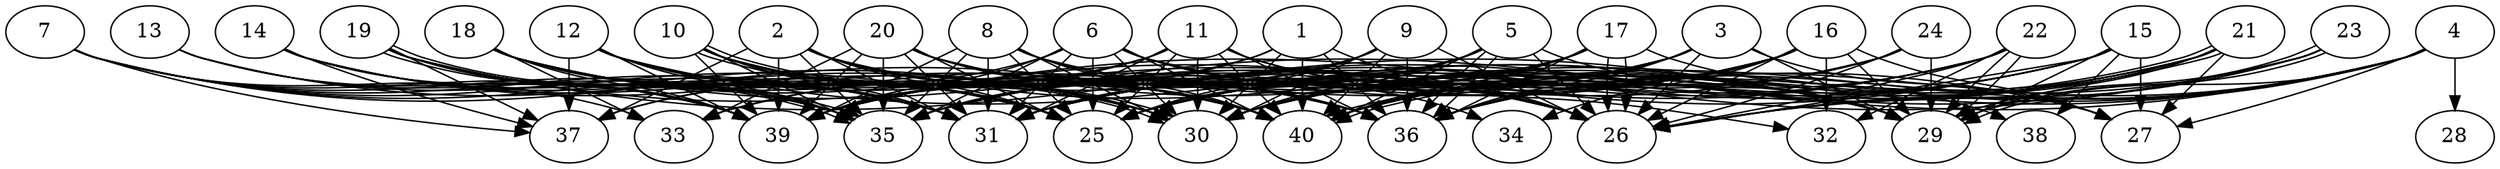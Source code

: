 // DAG automatically generated by daggen at Thu Oct  3 14:06:48 2019
// ./daggen --dot -n 40 --ccr 0.4 --fat 0.9 --regular 0.9 --density 0.9 --mindata 5242880 --maxdata 52428800 
digraph G {
  1 [size="19921920", alpha="0.07", expect_size="7968768"] 
  1 -> 26 [size ="7968768"]
  1 -> 30 [size ="7968768"]
  1 -> 33 [size ="7968768"]
  1 -> 35 [size ="7968768"]
  1 -> 36 [size ="7968768"]
  1 -> 40 [size ="7968768"]
  2 [size="68323840", alpha="0.13", expect_size="27329536"] 
  2 -> 25 [size ="27329536"]
  2 -> 26 [size ="27329536"]
  2 -> 29 [size ="27329536"]
  2 -> 30 [size ="27329536"]
  2 -> 31 [size ="27329536"]
  2 -> 35 [size ="27329536"]
  2 -> 36 [size ="27329536"]
  2 -> 37 [size ="27329536"]
  2 -> 39 [size ="27329536"]
  2 -> 40 [size ="27329536"]
  3 [size="13624320", alpha="0.17", expect_size="5449728"] 
  3 -> 26 [size ="5449728"]
  3 -> 27 [size ="5449728"]
  3 -> 29 [size ="5449728"]
  3 -> 30 [size ="5449728"]
  3 -> 31 [size ="5449728"]
  3 -> 33 [size ="5449728"]
  3 -> 35 [size ="5449728"]
  3 -> 36 [size ="5449728"]
  3 -> 40 [size ="5449728"]
  4 [size="98716160", alpha="0.14", expect_size="39486464"] 
  4 -> 25 [size ="39486464"]
  4 -> 26 [size ="39486464"]
  4 -> 27 [size ="39486464"]
  4 -> 28 [size ="39486464"]
  4 -> 29 [size ="39486464"]
  4 -> 30 [size ="39486464"]
  4 -> 35 [size ="39486464"]
  4 -> 36 [size ="39486464"]
  4 -> 40 [size ="39486464"]
  5 [size="79380480", alpha="0.05", expect_size="31752192"] 
  5 -> 25 [size ="31752192"]
  5 -> 26 [size ="31752192"]
  5 -> 29 [size ="31752192"]
  5 -> 30 [size ="31752192"]
  5 -> 31 [size ="31752192"]
  5 -> 35 [size ="31752192"]
  5 -> 36 [size ="31752192"]
  5 -> 36 [size ="31752192"]
  5 -> 39 [size ="31752192"]
  5 -> 40 [size ="31752192"]
  6 [size="111101440", alpha="0.05", expect_size="44440576"] 
  6 -> 25 [size ="44440576"]
  6 -> 26 [size ="44440576"]
  6 -> 27 [size ="44440576"]
  6 -> 30 [size ="44440576"]
  6 -> 31 [size ="44440576"]
  6 -> 34 [size ="44440576"]
  6 -> 35 [size ="44440576"]
  6 -> 37 [size ="44440576"]
  6 -> 39 [size ="44440576"]
  6 -> 40 [size ="44440576"]
  7 [size="67310080", alpha="0.20", expect_size="26924032"] 
  7 -> 25 [size ="26924032"]
  7 -> 30 [size ="26924032"]
  7 -> 31 [size ="26924032"]
  7 -> 33 [size ="26924032"]
  7 -> 35 [size ="26924032"]
  7 -> 37 [size ="26924032"]
  7 -> 39 [size ="26924032"]
  7 -> 40 [size ="26924032"]
  8 [size="125132800", alpha="0.13", expect_size="50053120"] 
  8 -> 25 [size ="50053120"]
  8 -> 29 [size ="50053120"]
  8 -> 30 [size ="50053120"]
  8 -> 31 [size ="50053120"]
  8 -> 35 [size ="50053120"]
  8 -> 36 [size ="50053120"]
  8 -> 39 [size ="50053120"]
  8 -> 40 [size ="50053120"]
  9 [size="92725760", alpha="0.09", expect_size="37090304"] 
  9 -> 25 [size ="37090304"]
  9 -> 26 [size ="37090304"]
  9 -> 30 [size ="37090304"]
  9 -> 31 [size ="37090304"]
  9 -> 35 [size ="37090304"]
  9 -> 36 [size ="37090304"]
  9 -> 40 [size ="37090304"]
  10 [size="66572800", alpha="0.11", expect_size="26629120"] 
  10 -> 25 [size ="26629120"]
  10 -> 30 [size ="26629120"]
  10 -> 30 [size ="26629120"]
  10 -> 31 [size ="26629120"]
  10 -> 35 [size ="26629120"]
  10 -> 36 [size ="26629120"]
  10 -> 39 [size ="26629120"]
  10 -> 40 [size ="26629120"]
  11 [size="112527360", alpha="0.00", expect_size="45010944"] 
  11 -> 25 [size ="45010944"]
  11 -> 26 [size ="45010944"]
  11 -> 30 [size ="45010944"]
  11 -> 31 [size ="45010944"]
  11 -> 32 [size ="45010944"]
  11 -> 36 [size ="45010944"]
  11 -> 37 [size ="45010944"]
  11 -> 39 [size ="45010944"]
  11 -> 40 [size ="45010944"]
  12 [size="33651200", alpha="0.16", expect_size="13460480"] 
  12 -> 25 [size ="13460480"]
  12 -> 29 [size ="13460480"]
  12 -> 30 [size ="13460480"]
  12 -> 31 [size ="13460480"]
  12 -> 35 [size ="13460480"]
  12 -> 36 [size ="13460480"]
  12 -> 37 [size ="13460480"]
  12 -> 39 [size ="13460480"]
  12 -> 40 [size ="13460480"]
  13 [size="109248000", alpha="0.08", expect_size="43699200"] 
  13 -> 30 [size ="43699200"]
  13 -> 31 [size ="43699200"]
  13 -> 35 [size ="43699200"]
  13 -> 39 [size ="43699200"]
  14 [size="94417920", alpha="0.20", expect_size="37767168"] 
  14 -> 25 [size ="37767168"]
  14 -> 30 [size ="37767168"]
  14 -> 31 [size ="37767168"]
  14 -> 37 [size ="37767168"]
  14 -> 39 [size ="37767168"]
  14 -> 40 [size ="37767168"]
  15 [size="56473600", alpha="0.01", expect_size="22589440"] 
  15 -> 25 [size ="22589440"]
  15 -> 26 [size ="22589440"]
  15 -> 27 [size ="22589440"]
  15 -> 29 [size ="22589440"]
  15 -> 30 [size ="22589440"]
  15 -> 31 [size ="22589440"]
  15 -> 38 [size ="22589440"]
  15 -> 39 [size ="22589440"]
  16 [size="86095360", alpha="0.12", expect_size="34438144"] 
  16 -> 25 [size ="34438144"]
  16 -> 26 [size ="34438144"]
  16 -> 27 [size ="34438144"]
  16 -> 29 [size ="34438144"]
  16 -> 30 [size ="34438144"]
  16 -> 31 [size ="34438144"]
  16 -> 32 [size ="34438144"]
  16 -> 34 [size ="34438144"]
  16 -> 35 [size ="34438144"]
  16 -> 36 [size ="34438144"]
  16 -> 39 [size ="34438144"]
  16 -> 40 [size ="34438144"]
  17 [size="116600320", alpha="0.04", expect_size="46640128"] 
  17 -> 26 [size ="46640128"]
  17 -> 26 [size ="46640128"]
  17 -> 30 [size ="46640128"]
  17 -> 31 [size ="46640128"]
  17 -> 35 [size ="46640128"]
  17 -> 36 [size ="46640128"]
  17 -> 38 [size ="46640128"]
  17 -> 39 [size ="46640128"]
  17 -> 40 [size ="46640128"]
  18 [size="116428800", alpha="0.16", expect_size="46571520"] 
  18 -> 25 [size ="46571520"]
  18 -> 26 [size ="46571520"]
  18 -> 30 [size ="46571520"]
  18 -> 31 [size ="46571520"]
  18 -> 33 [size ="46571520"]
  18 -> 35 [size ="46571520"]
  18 -> 36 [size ="46571520"]
  18 -> 39 [size ="46571520"]
  18 -> 40 [size ="46571520"]
  19 [size="77122560", alpha="0.18", expect_size="30849024"] 
  19 -> 25 [size ="30849024"]
  19 -> 26 [size ="30849024"]
  19 -> 29 [size ="30849024"]
  19 -> 31 [size ="30849024"]
  19 -> 35 [size ="30849024"]
  19 -> 35 [size ="30849024"]
  19 -> 37 [size ="30849024"]
  19 -> 39 [size ="30849024"]
  20 [size="13601280", alpha="0.11", expect_size="5440512"] 
  20 -> 25 [size ="5440512"]
  20 -> 26 [size ="5440512"]
  20 -> 29 [size ="5440512"]
  20 -> 31 [size ="5440512"]
  20 -> 33 [size ="5440512"]
  20 -> 35 [size ="5440512"]
  20 -> 36 [size ="5440512"]
  20 -> 39 [size ="5440512"]
  20 -> 40 [size ="5440512"]
  21 [size="75576320", alpha="0.06", expect_size="30230528"] 
  21 -> 25 [size ="30230528"]
  21 -> 26 [size ="30230528"]
  21 -> 27 [size ="30230528"]
  21 -> 29 [size ="30230528"]
  21 -> 30 [size ="30230528"]
  21 -> 31 [size ="30230528"]
  21 -> 36 [size ="30230528"]
  21 -> 40 [size ="30230528"]
  21 -> 40 [size ="30230528"]
  22 [size="76958720", alpha="0.10", expect_size="30783488"] 
  22 -> 25 [size ="30783488"]
  22 -> 26 [size ="30783488"]
  22 -> 29 [size ="30783488"]
  22 -> 29 [size ="30783488"]
  22 -> 31 [size ="30783488"]
  22 -> 32 [size ="30783488"]
  22 -> 35 [size ="30783488"]
  22 -> 40 [size ="30783488"]
  23 [size="55500800", alpha="0.15", expect_size="22200320"] 
  23 -> 26 [size ="22200320"]
  23 -> 29 [size ="22200320"]
  23 -> 29 [size ="22200320"]
  23 -> 31 [size ="22200320"]
  23 -> 36 [size ="22200320"]
  23 -> 39 [size ="22200320"]
  24 [size="102159360", alpha="0.13", expect_size="40863744"] 
  24 -> 26 [size ="40863744"]
  24 -> 29 [size ="40863744"]
  24 -> 30 [size ="40863744"]
  24 -> 35 [size ="40863744"]
  24 -> 36 [size ="40863744"]
  24 -> 40 [size ="40863744"]
  25 [size="99571200", alpha="0.03", expect_size="39828480"] 
  26 [size="104248320", alpha="0.10", expect_size="41699328"] 
  27 [size="54548480", alpha="0.06", expect_size="21819392"] 
  28 [size="80000000", alpha="0.01", expect_size="32000000"] 
  29 [size="58977280", alpha="0.09", expect_size="23590912"] 
  30 [size="46218240", alpha="0.06", expect_size="18487296"] 
  31 [size="113843200", alpha="0.00", expect_size="45537280"] 
  32 [size="32737280", alpha="0.18", expect_size="13094912"] 
  33 [size="94049280", alpha="0.12", expect_size="37619712"] 
  34 [size="62369280", alpha="0.20", expect_size="24947712"] 
  35 [size="23306240", alpha="0.15", expect_size="9322496"] 
  36 [size="43133440", alpha="0.02", expect_size="17253376"] 
  37 [size="101880320", alpha="0.07", expect_size="40752128"] 
  38 [size="17827840", alpha="0.10", expect_size="7131136"] 
  39 [size="20961280", alpha="0.03", expect_size="8384512"] 
  40 [size="72939520", alpha="0.17", expect_size="29175808"] 
}
